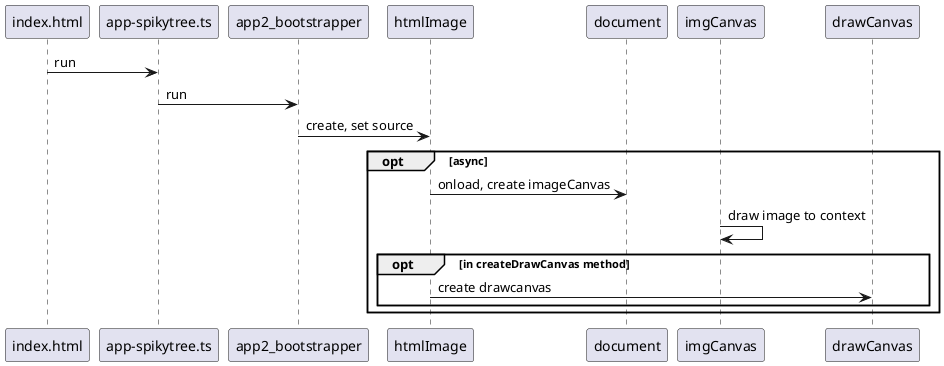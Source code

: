 @startuml
participant "index.html" as index
participant "app-spikytree.ts" as app2
index -> app2: run
app2 -> app2_bootstrapper: run
app2_bootstrapper->htmlImage: create, set source
opt async
participant document as doc
participant imgCanvas as img
    htmlImage->doc: onload, create imageCanvas
    img->img: draw image to context
    opt in createDrawCanvas method
        htmlImage->drawCanvas: create drawcanvas

    end

end

@enduml